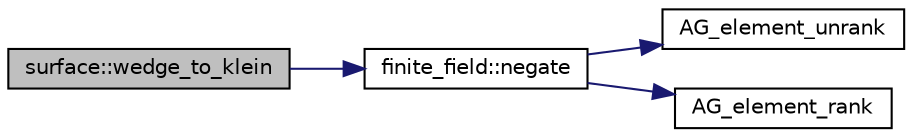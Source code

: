 digraph "surface::wedge_to_klein"
{
  edge [fontname="Helvetica",fontsize="10",labelfontname="Helvetica",labelfontsize="10"];
  node [fontname="Helvetica",fontsize="10",shape=record];
  rankdir="LR";
  Node5511 [label="surface::wedge_to_klein",height=0.2,width=0.4,color="black", fillcolor="grey75", style="filled", fontcolor="black"];
  Node5511 -> Node5512 [color="midnightblue",fontsize="10",style="solid",fontname="Helvetica"];
  Node5512 [label="finite_field::negate",height=0.2,width=0.4,color="black", fillcolor="white", style="filled",URL="$df/d5a/classfinite__field.html#aa9d798298f25d4a9262b5bc5f1733e31"];
  Node5512 -> Node5513 [color="midnightblue",fontsize="10",style="solid",fontname="Helvetica"];
  Node5513 [label="AG_element_unrank",height=0.2,width=0.4,color="black", fillcolor="white", style="filled",URL="$d4/d67/geometry_8h.html#a4a33b86c87b2879b97cfa1327abe2885"];
  Node5512 -> Node5514 [color="midnightblue",fontsize="10",style="solid",fontname="Helvetica"];
  Node5514 [label="AG_element_rank",height=0.2,width=0.4,color="black", fillcolor="white", style="filled",URL="$d4/d67/geometry_8h.html#ab2ac908d07dd8038fd996e26bdc75c17"];
}
